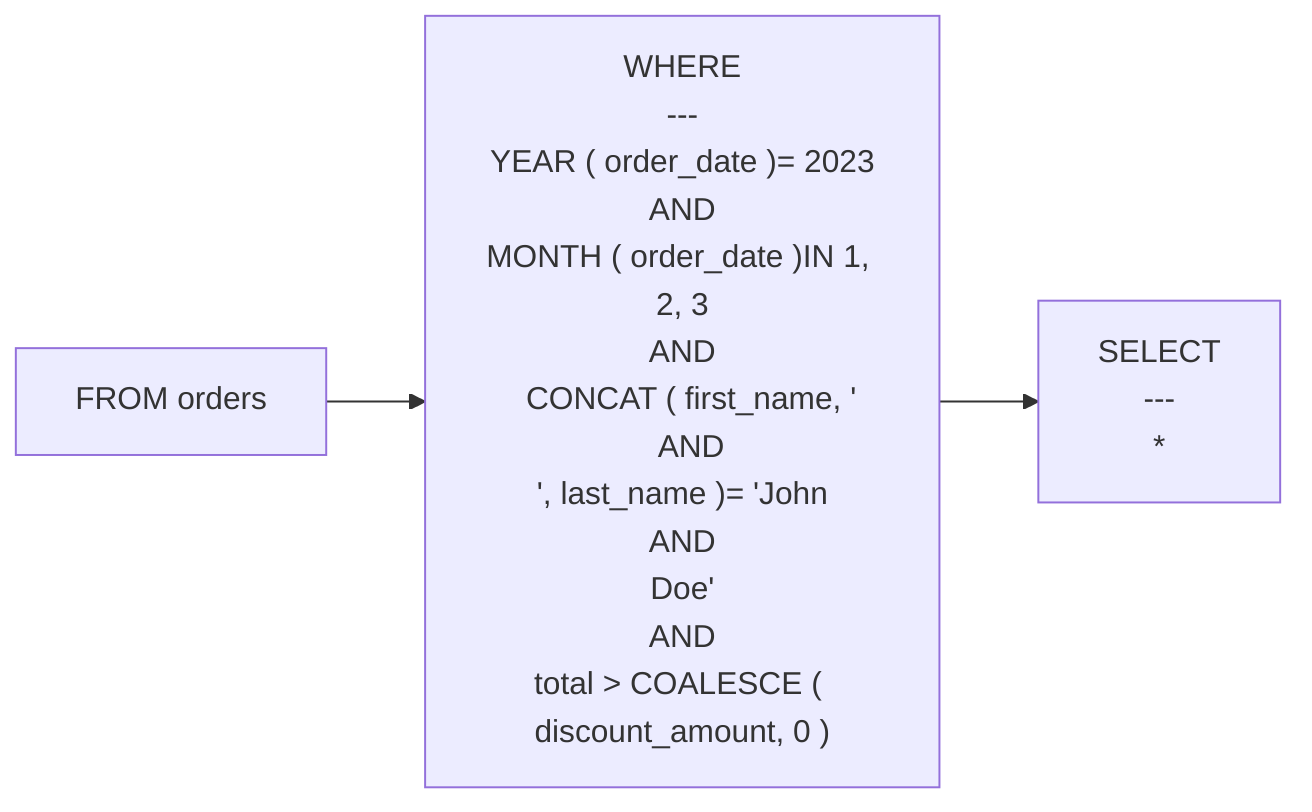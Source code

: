 flowchart LR
    node_0[FROM orders]
    node_1["WHERE<br/>---<br/>YEAR ( order_date )= 2023<br/>AND<br/>MONTH ( order_date )IN 1, 2, 3<br/>AND<br/>  CONCAT ( first_name, '<br/>  AND<br/>', last_name )= 'John<br/>AND<br/>Doe'<br/>AND<br/>total &gt; COALESCE ( discount_amount, 0 )"]
    node_2["SELECT<br/>---<br/>*"]
    node_0 --> node_1
    node_1 --> node_2
